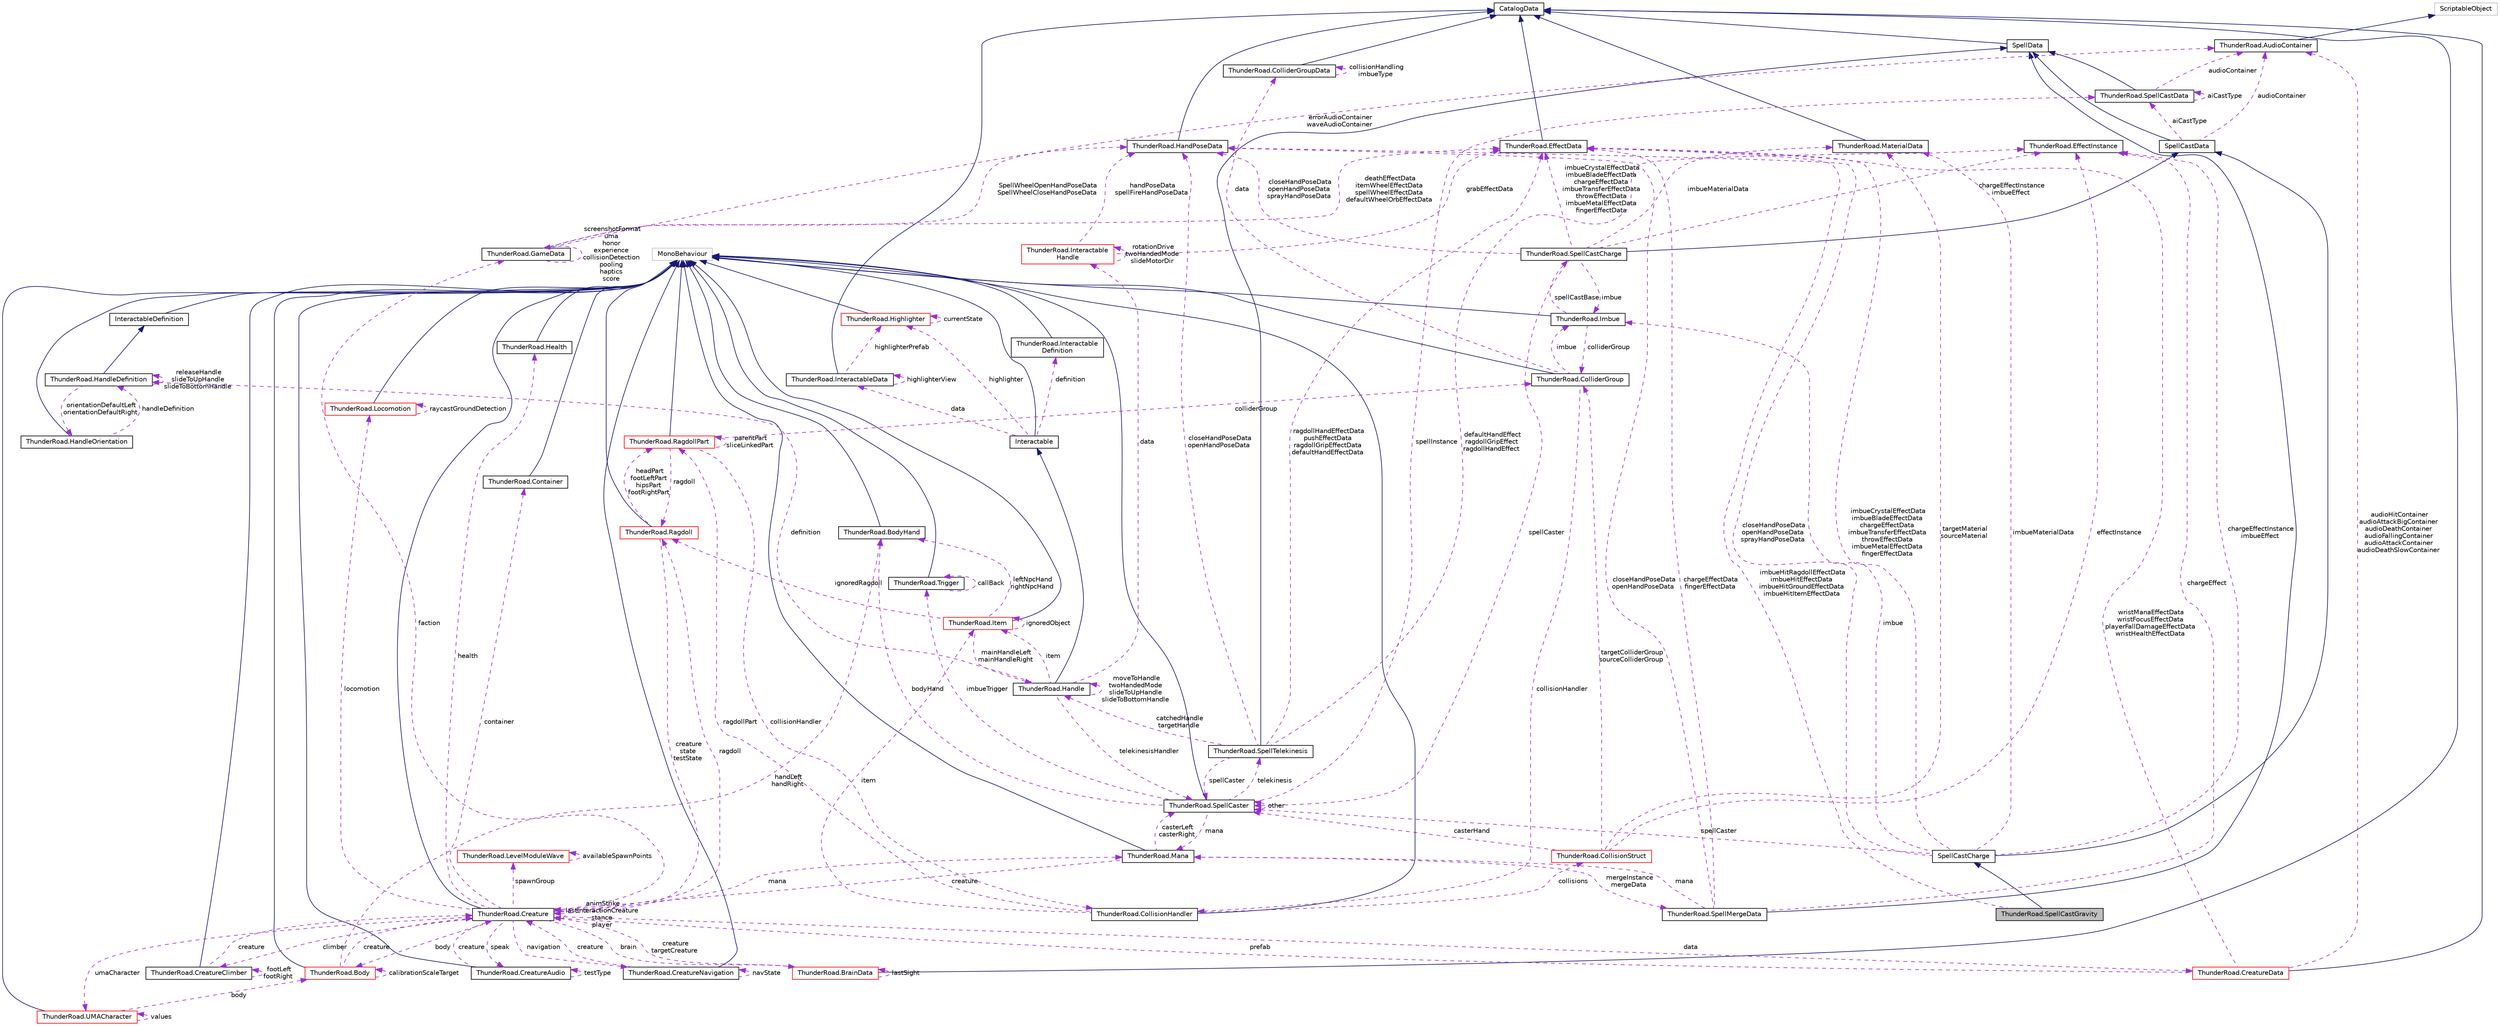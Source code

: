 digraph "ThunderRoad.SpellCastGravity"
{
 // LATEX_PDF_SIZE
  edge [fontname="Helvetica",fontsize="10",labelfontname="Helvetica",labelfontsize="10"];
  node [fontname="Helvetica",fontsize="10",shape=record];
  Node1 [label="ThunderRoad.SpellCastGravity",height=0.2,width=0.4,color="black", fillcolor="grey75", style="filled", fontcolor="black",tooltip="Class SpellCastGravity. Implements the ThunderRoad.SpellCastCharge"];
  Node2 -> Node1 [dir="back",color="midnightblue",fontsize="10",style="solid",fontname="Helvetica"];
  Node2 [label="SpellCastCharge",height=0.2,width=0.4,color="black", fillcolor="white", style="filled",URL="$class_thunder_road_1_1_spell_cast_charge.html",tooltip="Class SpellCastCharge. Implements the ThunderRoad.SpellCastData"];
  Node3 -> Node2 [dir="back",color="midnightblue",fontsize="10",style="solid",fontname="Helvetica"];
  Node3 [label="SpellCastData",height=0.2,width=0.4,color="black", fillcolor="white", style="filled",URL="$class_thunder_road_1_1_spell_cast_data.html",tooltip="Class SpellCastData. Implements the ThunderRoad.SpellData"];
  Node4 -> Node3 [dir="back",color="midnightblue",fontsize="10",style="solid",fontname="Helvetica"];
  Node4 [label="SpellData",height=0.2,width=0.4,color="black", fillcolor="white", style="filled",URL="$class_thunder_road_1_1_spell_data.html",tooltip="Class SpellData. Implements the ThunderRoad.CatalogData"];
  Node5 -> Node4 [dir="back",color="midnightblue",fontsize="10",style="solid",fontname="Helvetica"];
  Node5 [label="CatalogData",height=0.2,width=0.4,color="black", fillcolor="white", style="filled",URL="$class_thunder_road_1_1_catalog_data.html",tooltip="Class CatalogData."];
  Node6 -> Node3 [dir="back",color="darkorchid3",fontsize="10",style="dashed",label=" audioContainer" ,fontname="Helvetica"];
  Node6 [label="ThunderRoad.AudioContainer",height=0.2,width=0.4,color="black", fillcolor="white", style="filled",URL="$class_thunder_road_1_1_audio_container.html",tooltip="Class AudioContainer. Implements the UnityEngine.ScriptableObject"];
  Node7 -> Node6 [dir="back",color="midnightblue",fontsize="10",style="solid",fontname="Helvetica"];
  Node7 [label="ScriptableObject",height=0.2,width=0.4,color="grey75", fillcolor="white", style="filled",tooltip=" "];
  Node8 -> Node3 [dir="back",color="darkorchid3",fontsize="10",style="dashed",label=" aiCastType" ,fontname="Helvetica"];
  Node8 [label="ThunderRoad.SpellCastData",height=0.2,width=0.4,color="black", fillcolor="white", style="filled",URL="$class_thunder_road_1_1_spell_cast_data.html",tooltip="Class SpellCastData. Implements the ThunderRoad.SpellData"];
  Node4 -> Node8 [dir="back",color="midnightblue",fontsize="10",style="solid",fontname="Helvetica"];
  Node6 -> Node8 [dir="back",color="darkorchid3",fontsize="10",style="dashed",label=" audioContainer" ,fontname="Helvetica"];
  Node8 -> Node8 [dir="back",color="darkorchid3",fontsize="10",style="dashed",label=" aiCastType" ,fontname="Helvetica"];
  Node9 -> Node2 [dir="back",color="darkorchid3",fontsize="10",style="dashed",label=" imbueMaterialData" ,fontname="Helvetica"];
  Node9 [label="ThunderRoad.MaterialData",height=0.2,width=0.4,color="black", fillcolor="white", style="filled",URL="$class_thunder_road_1_1_material_data.html",tooltip="Class MaterialData. Implements the ThunderRoad.CatalogData"];
  Node5 -> Node9 [dir="back",color="midnightblue",fontsize="10",style="solid",fontname="Helvetica"];
  Node10 -> Node2 [dir="back",color="darkorchid3",fontsize="10",style="dashed",label=" imbueCrystalEffectData\nimbueBladeEffectData\nchargeEffectData\nimbueTransferEffectData\nthrowEffectData\nimbueMetalEffectData\nfingerEffectData" ,fontname="Helvetica"];
  Node10 [label="ThunderRoad.EffectData",height=0.2,width=0.4,color="black", fillcolor="white", style="filled",URL="$class_thunder_road_1_1_effect_data.html",tooltip="Class EffectData. Implements the ThunderRoad.CatalogData"];
  Node5 -> Node10 [dir="back",color="midnightblue",fontsize="10",style="solid",fontname="Helvetica"];
  Node11 -> Node2 [dir="back",color="darkorchid3",fontsize="10",style="dashed",label=" closeHandPoseData\nopenHandPoseData\nsprayHandPoseData" ,fontname="Helvetica"];
  Node11 [label="ThunderRoad.HandPoseData",height=0.2,width=0.4,color="black", fillcolor="white", style="filled",URL="$class_thunder_road_1_1_hand_pose_data.html",tooltip="Class HandPoseData. Implements the ThunderRoad.CatalogData"];
  Node5 -> Node11 [dir="back",color="midnightblue",fontsize="10",style="solid",fontname="Helvetica"];
  Node12 -> Node2 [dir="back",color="darkorchid3",fontsize="10",style="dashed",label=" spellCaster" ,fontname="Helvetica"];
  Node12 [label="ThunderRoad.SpellCaster",height=0.2,width=0.4,color="black", fillcolor="white", style="filled",URL="$class_thunder_road_1_1_spell_caster.html",tooltip="Class SpellCaster. Implements the UnityEngine.MonoBehaviour"];
  Node13 -> Node12 [dir="back",color="midnightblue",fontsize="10",style="solid",fontname="Helvetica"];
  Node13 [label="MonoBehaviour",height=0.2,width=0.4,color="grey75", fillcolor="white", style="filled",tooltip=" "];
  Node14 -> Node12 [dir="back",color="darkorchid3",fontsize="10",style="dashed",label=" telekinesis" ,fontname="Helvetica"];
  Node14 [label="ThunderRoad.SpellTelekinesis",height=0.2,width=0.4,color="black", fillcolor="white", style="filled",URL="$class_thunder_road_1_1_spell_telekinesis.html",tooltip="Class SpellTelekinesis. Implements the ThunderRoad.SpellData"];
  Node4 -> Node14 [dir="back",color="midnightblue",fontsize="10",style="solid",fontname="Helvetica"];
  Node10 -> Node14 [dir="back",color="darkorchid3",fontsize="10",style="dashed",label=" ragdollHandEffectData\npushEffectData\nragdollGripEffectData\ndefaultHandEffectData" ,fontname="Helvetica"];
  Node11 -> Node14 [dir="back",color="darkorchid3",fontsize="10",style="dashed",label=" closeHandPoseData\nopenHandPoseData" ,fontname="Helvetica"];
  Node12 -> Node14 [dir="back",color="darkorchid3",fontsize="10",style="dashed",label=" spellCaster" ,fontname="Helvetica"];
  Node15 -> Node14 [dir="back",color="darkorchid3",fontsize="10",style="dashed",label=" catchedHandle\ntargetHandle" ,fontname="Helvetica"];
  Node15 [label="ThunderRoad.Handle",height=0.2,width=0.4,color="black", fillcolor="white", style="filled",URL="$class_thunder_road_1_1_handle.html",tooltip="Class Handle. Implements the ThunderRoad.Interactable"];
  Node16 -> Node15 [dir="back",color="midnightblue",fontsize="10",style="solid",fontname="Helvetica"];
  Node16 [label="Interactable",height=0.2,width=0.4,color="black", fillcolor="white", style="filled",URL="$class_thunder_road_1_1_interactable.html",tooltip="Class Interactable. Implements the UnityEngine.MonoBehaviour"];
  Node13 -> Node16 [dir="back",color="midnightblue",fontsize="10",style="solid",fontname="Helvetica"];
  Node17 -> Node16 [dir="back",color="darkorchid3",fontsize="10",style="dashed",label=" highlighter" ,fontname="Helvetica"];
  Node17 [label="ThunderRoad.Highlighter",height=0.2,width=0.4,color="red", fillcolor="white", style="filled",URL="$class_thunder_road_1_1_highlighter.html",tooltip="Class Highlighter. Implements the UnityEngine.MonoBehaviour"];
  Node13 -> Node17 [dir="back",color="midnightblue",fontsize="10",style="solid",fontname="Helvetica"];
  Node17 -> Node17 [dir="back",color="darkorchid3",fontsize="10",style="dashed",label=" currentState" ,fontname="Helvetica"];
  Node20 -> Node16 [dir="back",color="darkorchid3",fontsize="10",style="dashed",label=" data" ,fontname="Helvetica"];
  Node20 [label="ThunderRoad.InteractableData",height=0.2,width=0.4,color="black", fillcolor="white", style="filled",URL="$class_thunder_road_1_1_interactable_data.html",tooltip="Class InteractableData. Implements the ThunderRoad.CatalogData"];
  Node5 -> Node20 [dir="back",color="midnightblue",fontsize="10",style="solid",fontname="Helvetica"];
  Node17 -> Node20 [dir="back",color="darkorchid3",fontsize="10",style="dashed",label=" highlighterPrefab" ,fontname="Helvetica"];
  Node20 -> Node20 [dir="back",color="darkorchid3",fontsize="10",style="dashed",label=" highlighterView" ,fontname="Helvetica"];
  Node21 -> Node16 [dir="back",color="darkorchid3",fontsize="10",style="dashed",label=" definition" ,fontname="Helvetica"];
  Node21 [label="ThunderRoad.Interactable\lDefinition",height=0.2,width=0.4,color="black", fillcolor="white", style="filled",URL="$class_thunder_road_1_1_interactable_definition.html",tooltip="Class InteractableDefinition. Implements the UnityEngine.MonoBehaviour"];
  Node13 -> Node21 [dir="back",color="midnightblue",fontsize="10",style="solid",fontname="Helvetica"];
  Node22 -> Node15 [dir="back",color="darkorchid3",fontsize="10",style="dashed",label=" definition" ,fontname="Helvetica"];
  Node22 [label="ThunderRoad.HandleDefinition",height=0.2,width=0.4,color="black", fillcolor="white", style="filled",URL="$class_thunder_road_1_1_handle_definition.html",tooltip="Class HandleDefinition. Implements the ThunderRoad.InteractableDefinition"];
  Node23 -> Node22 [dir="back",color="midnightblue",fontsize="10",style="solid",fontname="Helvetica"];
  Node23 [label="InteractableDefinition",height=0.2,width=0.4,color="black", fillcolor="white", style="filled",URL="$class_thunder_road_1_1_interactable_definition.html",tooltip="Class InteractableDefinition. Implements the UnityEngine.MonoBehaviour"];
  Node13 -> Node23 [dir="back",color="midnightblue",fontsize="10",style="solid",fontname="Helvetica"];
  Node24 -> Node22 [dir="back",color="darkorchid3",fontsize="10",style="dashed",label=" orientationDefaultLeft\norientationDefaultRight" ,fontname="Helvetica"];
  Node24 [label="ThunderRoad.HandleOrientation",height=0.2,width=0.4,color="black", fillcolor="white", style="filled",URL="$class_thunder_road_1_1_handle_orientation.html",tooltip="Class HandleOrientation. Implements the UnityEngine.MonoBehaviour"];
  Node13 -> Node24 [dir="back",color="midnightblue",fontsize="10",style="solid",fontname="Helvetica"];
  Node22 -> Node24 [dir="back",color="darkorchid3",fontsize="10",style="dashed",label=" handleDefinition" ,fontname="Helvetica"];
  Node22 -> Node22 [dir="back",color="darkorchid3",fontsize="10",style="dashed",label=" releaseHandle\nslideToUpHandle\nslideToBottomHandle" ,fontname="Helvetica"];
  Node25 -> Node15 [dir="back",color="darkorchid3",fontsize="10",style="dashed",label=" data" ,fontname="Helvetica"];
  Node25 [label="ThunderRoad.Interactable\lHandle",height=0.2,width=0.4,color="red", fillcolor="white", style="filled",URL="$class_thunder_road_1_1_interactable_handle.html",tooltip="Class InteractableHandle. Implements the ThunderRoad.InteractableData"];
  Node10 -> Node25 [dir="back",color="darkorchid3",fontsize="10",style="dashed",label=" grabEffectData" ,fontname="Helvetica"];
  Node25 -> Node25 [dir="back",color="darkorchid3",fontsize="10",style="dashed",label=" rotationDrive\ntwoHandedMode\nslideMotorDir" ,fontname="Helvetica"];
  Node11 -> Node25 [dir="back",color="darkorchid3",fontsize="10",style="dashed",label=" handPoseData\nspellFireHandPoseData" ,fontname="Helvetica"];
  Node12 -> Node15 [dir="back",color="darkorchid3",fontsize="10",style="dashed",label=" telekinesisHandler" ,fontname="Helvetica"];
  Node15 -> Node15 [dir="back",color="darkorchid3",fontsize="10",style="dashed",label=" moveToHandle\ntwoHandedMode\nslideToUpHandle\nslideToBottomHandle" ,fontname="Helvetica"];
  Node27 -> Node15 [dir="back",color="darkorchid3",fontsize="10",style="dashed",label=" item" ,fontname="Helvetica"];
  Node27 [label="ThunderRoad.Item",height=0.2,width=0.4,color="red", fillcolor="white", style="filled",URL="$class_thunder_road_1_1_item.html",tooltip="Class Item. Implements the UnityEngine.MonoBehaviour"];
  Node13 -> Node27 [dir="back",color="midnightblue",fontsize="10",style="solid",fontname="Helvetica"];
  Node33 -> Node27 [dir="back",color="darkorchid3",fontsize="10",style="dashed",label=" ignoredRagdoll" ,fontname="Helvetica"];
  Node33 [label="ThunderRoad.Ragdoll",height=0.2,width=0.4,color="red", fillcolor="white", style="filled",URL="$class_thunder_road_1_1_ragdoll.html",tooltip="Class Ragdoll. Implements the UnityEngine.MonoBehaviour"];
  Node13 -> Node33 [dir="back",color="midnightblue",fontsize="10",style="solid",fontname="Helvetica"];
  Node35 -> Node33 [dir="back",color="darkorchid3",fontsize="10",style="dashed",label=" headPart\nfootLeftPart\nhipsPart\nfootRightPart" ,fontname="Helvetica"];
  Node35 [label="ThunderRoad.RagdollPart",height=0.2,width=0.4,color="red", fillcolor="white", style="filled",URL="$class_thunder_road_1_1_ragdoll_part.html",tooltip="Class RagdollPart. Implements the UnityEngine.MonoBehaviour"];
  Node13 -> Node35 [dir="back",color="midnightblue",fontsize="10",style="solid",fontname="Helvetica"];
  Node36 -> Node35 [dir="back",color="darkorchid3",fontsize="10",style="dashed",label=" collisionHandler" ,fontname="Helvetica"];
  Node36 [label="ThunderRoad.CollisionHandler",height=0.2,width=0.4,color="black", fillcolor="white", style="filled",URL="$class_thunder_road_1_1_collision_handler.html",tooltip="Class CollisionHandler. Implements the UnityEngine.MonoBehaviour"];
  Node13 -> Node36 [dir="back",color="midnightblue",fontsize="10",style="solid",fontname="Helvetica"];
  Node35 -> Node36 [dir="back",color="darkorchid3",fontsize="10",style="dashed",label=" ragdollPart" ,fontname="Helvetica"];
  Node37 -> Node36 [dir="back",color="darkorchid3",fontsize="10",style="dashed",label=" collisions" ,fontname="Helvetica"];
  Node37 [label="ThunderRoad.CollisionStruct",height=0.2,width=0.4,color="red", fillcolor="white", style="filled",URL="$struct_thunder_road_1_1_collision_struct.html",tooltip="Struct CollisionStruct"];
  Node9 -> Node37 [dir="back",color="darkorchid3",fontsize="10",style="dashed",label=" targetMaterial\nsourceMaterial" ,fontname="Helvetica"];
  Node12 -> Node37 [dir="back",color="darkorchid3",fontsize="10",style="dashed",label=" casterHand" ,fontname="Helvetica"];
  Node38 -> Node37 [dir="back",color="darkorchid3",fontsize="10",style="dashed",label=" effectInstance" ,fontname="Helvetica"];
  Node38 [label="ThunderRoad.EffectInstance",height=0.2,width=0.4,color="black", fillcolor="white", style="filled",URL="$class_thunder_road_1_1_effect_instance.html",tooltip="Class EffectInstance."];
  Node39 -> Node37 [dir="back",color="darkorchid3",fontsize="10",style="dashed",label=" targetColliderGroup\nsourceColliderGroup" ,fontname="Helvetica"];
  Node39 [label="ThunderRoad.ColliderGroup",height=0.2,width=0.4,color="black", fillcolor="white", style="filled",URL="$class_thunder_road_1_1_collider_group.html",tooltip="Class ColliderGroup. Implements the UnityEngine.MonoBehaviour"];
  Node13 -> Node39 [dir="back",color="midnightblue",fontsize="10",style="solid",fontname="Helvetica"];
  Node36 -> Node39 [dir="back",color="darkorchid3",fontsize="10",style="dashed",label=" collisionHandler" ,fontname="Helvetica"];
  Node40 -> Node39 [dir="back",color="darkorchid3",fontsize="10",style="dashed",label=" data" ,fontname="Helvetica"];
  Node40 [label="ThunderRoad.ColliderGroupData",height=0.2,width=0.4,color="black", fillcolor="white", style="filled",URL="$class_thunder_road_1_1_collider_group_data.html",tooltip="Class ColliderGroupData. Implements the ThunderRoad.CatalogData"];
  Node5 -> Node40 [dir="back",color="midnightblue",fontsize="10",style="solid",fontname="Helvetica"];
  Node40 -> Node40 [dir="back",color="darkorchid3",fontsize="10",style="dashed",label=" collisionHandling\nimbueType" ,fontname="Helvetica"];
  Node41 -> Node39 [dir="back",color="darkorchid3",fontsize="10",style="dashed",label=" imbue" ,fontname="Helvetica"];
  Node41 [label="ThunderRoad.Imbue",height=0.2,width=0.4,color="black", fillcolor="white", style="filled",URL="$class_thunder_road_1_1_imbue.html",tooltip="Class Imbue. Implements the UnityEngine.MonoBehaviour"];
  Node13 -> Node41 [dir="back",color="midnightblue",fontsize="10",style="solid",fontname="Helvetica"];
  Node39 -> Node41 [dir="back",color="darkorchid3",fontsize="10",style="dashed",label=" colliderGroup" ,fontname="Helvetica"];
  Node42 -> Node41 [dir="back",color="darkorchid3",fontsize="10",style="dashed",label=" spellCastBase" ,fontname="Helvetica"];
  Node42 [label="ThunderRoad.SpellCastCharge",height=0.2,width=0.4,color="black", fillcolor="white", style="filled",URL="$class_thunder_road_1_1_spell_cast_charge.html",tooltip="Class SpellCastCharge. Implements the ThunderRoad.SpellCastData"];
  Node3 -> Node42 [dir="back",color="midnightblue",fontsize="10",style="solid",fontname="Helvetica"];
  Node9 -> Node42 [dir="back",color="darkorchid3",fontsize="10",style="dashed",label=" imbueMaterialData" ,fontname="Helvetica"];
  Node10 -> Node42 [dir="back",color="darkorchid3",fontsize="10",style="dashed",label=" imbueCrystalEffectData\nimbueBladeEffectData\nchargeEffectData\nimbueTransferEffectData\nthrowEffectData\nimbueMetalEffectData\nfingerEffectData" ,fontname="Helvetica"];
  Node11 -> Node42 [dir="back",color="darkorchid3",fontsize="10",style="dashed",label=" closeHandPoseData\nopenHandPoseData\nsprayHandPoseData" ,fontname="Helvetica"];
  Node12 -> Node42 [dir="back",color="darkorchid3",fontsize="10",style="dashed",label=" spellCaster" ,fontname="Helvetica"];
  Node41 -> Node42 [dir="back",color="darkorchid3",fontsize="10",style="dashed",label=" imbue" ,fontname="Helvetica"];
  Node38 -> Node42 [dir="back",color="darkorchid3",fontsize="10",style="dashed",label=" chargeEffectInstance\nimbueEffect" ,fontname="Helvetica"];
  Node27 -> Node36 [dir="back",color="darkorchid3",fontsize="10",style="dashed",label=" item" ,fontname="Helvetica"];
  Node35 -> Node35 [dir="back",color="darkorchid3",fontsize="10",style="dashed",label=" parentPart\nsliceLinkedPart" ,fontname="Helvetica"];
  Node33 -> Node35 [dir="back",color="darkorchid3",fontsize="10",style="dashed",label=" ragdoll" ,fontname="Helvetica"];
  Node39 -> Node35 [dir="back",color="darkorchid3",fontsize="10",style="dashed",label=" colliderGroup" ,fontname="Helvetica"];
  Node49 -> Node33 [dir="back",color="darkorchid3",fontsize="10",style="dashed",label=" creature\nstate\ntestState" ,fontname="Helvetica"];
  Node49 [label="ThunderRoad.Creature",height=0.2,width=0.4,color="black", fillcolor="white", style="filled",URL="$class_thunder_road_1_1_creature.html",tooltip="Class Creature. Implements the UnityEngine.MonoBehaviour"];
  Node13 -> Node49 [dir="back",color="midnightblue",fontsize="10",style="solid",fontname="Helvetica"];
  Node50 -> Node49 [dir="back",color="darkorchid3",fontsize="10",style="dashed",label=" climber" ,fontname="Helvetica"];
  Node50 [label="ThunderRoad.CreatureClimber",height=0.2,width=0.4,color="black", fillcolor="white", style="filled",URL="$class_thunder_road_1_1_creature_climber.html",tooltip="Class CreatureClimber. Implements the UnityEngine.MonoBehaviour"];
  Node13 -> Node50 [dir="back",color="midnightblue",fontsize="10",style="solid",fontname="Helvetica"];
  Node50 -> Node50 [dir="back",color="darkorchid3",fontsize="10",style="dashed",label=" footLeft\nfootRight" ,fontname="Helvetica"];
  Node49 -> Node50 [dir="back",color="darkorchid3",fontsize="10",style="dashed",label=" creature" ,fontname="Helvetica"];
  Node51 -> Node49 [dir="back",color="darkorchid3",fontsize="10",style="dashed",label=" health" ,fontname="Helvetica"];
  Node51 [label="ThunderRoad.Health",height=0.2,width=0.4,color="black", fillcolor="white", style="filled",URL="$class_thunder_road_1_1_health.html",tooltip="Class Health. Implements the UnityEngine.MonoBehaviour"];
  Node13 -> Node51 [dir="back",color="midnightblue",fontsize="10",style="solid",fontname="Helvetica"];
  Node52 -> Node49 [dir="back",color="darkorchid3",fontsize="10",style="dashed",label=" faction" ,fontname="Helvetica"];
  Node52 [label="ThunderRoad.GameData",height=0.2,width=0.4,color="black", fillcolor="white", style="filled",URL="$class_thunder_road_1_1_game_data.html",tooltip="Class GameData."];
  Node52 -> Node52 [dir="back",color="darkorchid3",fontsize="10",style="dashed",label=" screenshotFormat\numa\nhonor\nexperience\ncollisionDetection\npooling\nhaptics\nscore" ,fontname="Helvetica"];
  Node10 -> Node52 [dir="back",color="darkorchid3",fontsize="10",style="dashed",label=" deathEffectData\nitemWheelEffectData\nspellWheelEffectData\ndefaultWheelOrbEffectData" ,fontname="Helvetica"];
  Node11 -> Node52 [dir="back",color="darkorchid3",fontsize="10",style="dashed",label=" SpellWheelOpenHandPoseData\nSpellWheelCloseHandPoseData" ,fontname="Helvetica"];
  Node6 -> Node52 [dir="back",color="darkorchid3",fontsize="10",style="dashed",label=" errorAudioContainer\nwaveAudioContainer" ,fontname="Helvetica"];
  Node53 -> Node49 [dir="back",color="darkorchid3",fontsize="10",style="dashed",label=" spawnGroup" ,fontname="Helvetica"];
  Node53 [label="ThunderRoad.LevelModuleWave",height=0.2,width=0.4,color="red", fillcolor="white", style="filled",URL="$class_thunder_road_1_1_level_module_wave.html",tooltip="Class LevelModuleWave. Implements the ThunderRoad.LevelModule"];
  Node53 -> Node53 [dir="back",color="darkorchid3",fontsize="10",style="dashed",label=" availableSpawnPoints" ,fontname="Helvetica"];
  Node56 -> Node49 [dir="back",color="darkorchid3",fontsize="10",style="dashed",label=" data" ,fontname="Helvetica"];
  Node56 [label="ThunderRoad.CreatureData",height=0.2,width=0.4,color="red", fillcolor="white", style="filled",URL="$class_thunder_road_1_1_creature_data.html",tooltip="Class CreatureData. Implements the ThunderRoad.CatalogData"];
  Node5 -> Node56 [dir="back",color="midnightblue",fontsize="10",style="solid",fontname="Helvetica"];
  Node10 -> Node56 [dir="back",color="darkorchid3",fontsize="10",style="dashed",label=" wristManaEffectData\nwristFocusEffectData\nplayerFallDamageEffectData\nwristHealthEffectData" ,fontname="Helvetica"];
  Node6 -> Node56 [dir="back",color="darkorchid3",fontsize="10",style="dashed",label=" audioHitContainer\naudioAttackBigContainer\naudioDeathContainer\naudioFallingContainer\naudioAttackContainer\naudioDeathSlowContainer" ,fontname="Helvetica"];
  Node49 -> Node56 [dir="back",color="darkorchid3",fontsize="10",style="dashed",label=" prefab" ,fontname="Helvetica"];
  Node59 -> Node49 [dir="back",color="darkorchid3",fontsize="10",style="dashed",label=" locomotion" ,fontname="Helvetica"];
  Node59 [label="ThunderRoad.Locomotion",height=0.2,width=0.4,color="red", fillcolor="white", style="filled",URL="$class_thunder_road_1_1_locomotion.html",tooltip="Class Locomotion. Implements the UnityEngine.MonoBehaviour"];
  Node13 -> Node59 [dir="back",color="midnightblue",fontsize="10",style="solid",fontname="Helvetica"];
  Node59 -> Node59 [dir="back",color="darkorchid3",fontsize="10",style="dashed",label=" raycastGroundDetection" ,fontname="Helvetica"];
  Node33 -> Node49 [dir="back",color="darkorchid3",fontsize="10",style="dashed",label=" ragdoll" ,fontname="Helvetica"];
  Node64 -> Node49 [dir="back",color="darkorchid3",fontsize="10",style="dashed",label=" body" ,fontname="Helvetica"];
  Node64 [label="ThunderRoad.Body",height=0.2,width=0.4,color="red", fillcolor="white", style="filled",URL="$class_thunder_road_1_1_body.html",tooltip="Class Body. Implements the UnityEngine.MonoBehaviour"];
  Node13 -> Node64 [dir="back",color="midnightblue",fontsize="10",style="solid",fontname="Helvetica"];
  Node64 -> Node64 [dir="back",color="darkorchid3",fontsize="10",style="dashed",label=" calibrationScaleTarget" ,fontname="Helvetica"];
  Node49 -> Node64 [dir="back",color="darkorchid3",fontsize="10",style="dashed",label=" creature" ,fontname="Helvetica"];
  Node30 -> Node64 [dir="back",color="darkorchid3",fontsize="10",style="dashed",label=" handLeft\nhandRight" ,fontname="Helvetica"];
  Node30 [label="ThunderRoad.BodyHand",height=0.2,width=0.4,color="black", fillcolor="white", style="filled",URL="$class_thunder_road_1_1_body_hand.html",tooltip="Class BodyHand. Implements the UnityEngine.MonoBehaviour"];
  Node13 -> Node30 [dir="back",color="midnightblue",fontsize="10",style="solid",fontname="Helvetica"];
  Node75 -> Node49 [dir="back",color="darkorchid3",fontsize="10",style="dashed",label=" speak" ,fontname="Helvetica"];
  Node75 [label="ThunderRoad.CreatureAudio",height=0.2,width=0.4,color="black", fillcolor="white", style="filled",URL="$class_thunder_road_1_1_creature_audio.html",tooltip="Class CreatureAudio. Implements the UnityEngine.MonoBehaviour"];
  Node13 -> Node75 [dir="back",color="midnightblue",fontsize="10",style="solid",fontname="Helvetica"];
  Node75 -> Node75 [dir="back",color="darkorchid3",fontsize="10",style="dashed",label=" testType" ,fontname="Helvetica"];
  Node49 -> Node75 [dir="back",color="darkorchid3",fontsize="10",style="dashed",label=" creature" ,fontname="Helvetica"];
  Node49 -> Node49 [dir="back",color="darkorchid3",fontsize="10",style="dashed",label=" animStrike\nlastInteractionCreature\nstance\nplayer" ,fontname="Helvetica"];
  Node76 -> Node49 [dir="back",color="darkorchid3",fontsize="10",style="dashed",label=" mana" ,fontname="Helvetica"];
  Node76 [label="ThunderRoad.Mana",height=0.2,width=0.4,color="black", fillcolor="white", style="filled",URL="$class_thunder_road_1_1_mana.html",tooltip="Class Mana. Implements the UnityEngine.MonoBehaviour"];
  Node13 -> Node76 [dir="back",color="midnightblue",fontsize="10",style="solid",fontname="Helvetica"];
  Node77 -> Node76 [dir="back",color="darkorchid3",fontsize="10",style="dashed",label=" mergeInstance\nmergeData" ,fontname="Helvetica"];
  Node77 [label="ThunderRoad.SpellMergeData",height=0.2,width=0.4,color="black", fillcolor="white", style="filled",URL="$class_thunder_road_1_1_spell_merge_data.html",tooltip="Class SpellMergeData. Implements the ThunderRoad.SpellData"];
  Node4 -> Node77 [dir="back",color="midnightblue",fontsize="10",style="solid",fontname="Helvetica"];
  Node10 -> Node77 [dir="back",color="darkorchid3",fontsize="10",style="dashed",label=" chargeEffectData\nfingerEffectData" ,fontname="Helvetica"];
  Node11 -> Node77 [dir="back",color="darkorchid3",fontsize="10",style="dashed",label=" closeHandPoseData\nopenHandPoseData" ,fontname="Helvetica"];
  Node76 -> Node77 [dir="back",color="darkorchid3",fontsize="10",style="dashed",label=" mana" ,fontname="Helvetica"];
  Node38 -> Node77 [dir="back",color="darkorchid3",fontsize="10",style="dashed",label=" chargeEffect" ,fontname="Helvetica"];
  Node12 -> Node76 [dir="back",color="darkorchid3",fontsize="10",style="dashed",label=" casterLeft\ncasterRight" ,fontname="Helvetica"];
  Node49 -> Node76 [dir="back",color="darkorchid3",fontsize="10",style="dashed",label=" creature" ,fontname="Helvetica"];
  Node78 -> Node49 [dir="back",color="darkorchid3",fontsize="10",style="dashed",label=" umaCharacter" ,fontname="Helvetica"];
  Node78 [label="ThunderRoad.UMACharacter",height=0.2,width=0.4,color="red", fillcolor="white", style="filled",URL="$class_thunder_road_1_1_u_m_a_character.html",tooltip="Class UMACharacter. Implements the UnityEngine.MonoBehaviour"];
  Node13 -> Node78 [dir="back",color="midnightblue",fontsize="10",style="solid",fontname="Helvetica"];
  Node64 -> Node78 [dir="back",color="darkorchid3",fontsize="10",style="dashed",label=" body" ,fontname="Helvetica"];
  Node78 -> Node78 [dir="back",color="darkorchid3",fontsize="10",style="dashed",label=" values" ,fontname="Helvetica"];
  Node79 -> Node49 [dir="back",color="darkorchid3",fontsize="10",style="dashed",label=" container" ,fontname="Helvetica"];
  Node79 [label="ThunderRoad.Container",height=0.2,width=0.4,color="black", fillcolor="white", style="filled",URL="$class_thunder_road_1_1_container.html",tooltip="Class Container. Implements the UnityEngine.MonoBehaviour"];
  Node13 -> Node79 [dir="back",color="midnightblue",fontsize="10",style="solid",fontname="Helvetica"];
  Node80 -> Node49 [dir="back",color="darkorchid3",fontsize="10",style="dashed",label=" brain" ,fontname="Helvetica"];
  Node80 [label="ThunderRoad.BrainData",height=0.2,width=0.4,color="red", fillcolor="white", style="filled",URL="$class_thunder_road_1_1_brain_data.html",tooltip="Class BrainData. Implements the ThunderRoad.CatalogData"];
  Node5 -> Node80 [dir="back",color="midnightblue",fontsize="10",style="solid",fontname="Helvetica"];
  Node49 -> Node80 [dir="back",color="darkorchid3",fontsize="10",style="dashed",label=" creature\ntargetCreature" ,fontname="Helvetica"];
  Node80 -> Node80 [dir="back",color="darkorchid3",fontsize="10",style="dashed",label=" lastSight" ,fontname="Helvetica"];
  Node88 -> Node49 [dir="back",color="darkorchid3",fontsize="10",style="dashed",label=" navigation" ,fontname="Helvetica"];
  Node88 [label="ThunderRoad.CreatureNavigation",height=0.2,width=0.4,color="black", fillcolor="white", style="filled",URL="$class_thunder_road_1_1_creature_navigation.html",tooltip="Class CreatureNavigation. Implements the UnityEngine.MonoBehaviour"];
  Node13 -> Node88 [dir="back",color="midnightblue",fontsize="10",style="solid",fontname="Helvetica"];
  Node49 -> Node88 [dir="back",color="darkorchid3",fontsize="10",style="dashed",label=" creature" ,fontname="Helvetica"];
  Node88 -> Node88 [dir="back",color="darkorchid3",fontsize="10",style="dashed",label=" navState" ,fontname="Helvetica"];
  Node15 -> Node27 [dir="back",color="darkorchid3",fontsize="10",style="dashed",label=" mainHandleLeft\nmainHandleRight" ,fontname="Helvetica"];
  Node27 -> Node27 [dir="back",color="darkorchid3",fontsize="10",style="dashed",label=" ignoredObject" ,fontname="Helvetica"];
  Node30 -> Node27 [dir="back",color="darkorchid3",fontsize="10",style="dashed",label=" leftNpcHand\nrightNpcHand" ,fontname="Helvetica"];
  Node38 -> Node14 [dir="back",color="darkorchid3",fontsize="10",style="dashed",label=" defaultHandEffect\nragdollGripEffect\nragdollHandEffect" ,fontname="Helvetica"];
  Node12 -> Node12 [dir="back",color="darkorchid3",fontsize="10",style="dashed",label=" other" ,fontname="Helvetica"];
  Node8 -> Node12 [dir="back",color="darkorchid3",fontsize="10",style="dashed",label=" spellInstance" ,fontname="Helvetica"];
  Node76 -> Node12 [dir="back",color="darkorchid3",fontsize="10",style="dashed",label=" mana" ,fontname="Helvetica"];
  Node94 -> Node12 [dir="back",color="darkorchid3",fontsize="10",style="dashed",label=" imbueTrigger" ,fontname="Helvetica"];
  Node94 [label="ThunderRoad.Trigger",height=0.2,width=0.4,color="black", fillcolor="white", style="filled",URL="$class_thunder_road_1_1_trigger.html",tooltip="Class Trigger. Implements the UnityEngine.MonoBehaviour"];
  Node13 -> Node94 [dir="back",color="midnightblue",fontsize="10",style="solid",fontname="Helvetica"];
  Node94 -> Node94 [dir="back",color="darkorchid3",fontsize="10",style="dashed",label=" callBack" ,fontname="Helvetica"];
  Node30 -> Node12 [dir="back",color="darkorchid3",fontsize="10",style="dashed",label=" bodyHand" ,fontname="Helvetica"];
  Node41 -> Node2 [dir="back",color="darkorchid3",fontsize="10",style="dashed",label=" imbue" ,fontname="Helvetica"];
  Node38 -> Node2 [dir="back",color="darkorchid3",fontsize="10",style="dashed",label=" chargeEffectInstance\nimbueEffect" ,fontname="Helvetica"];
  Node10 -> Node1 [dir="back",color="darkorchid3",fontsize="10",style="dashed",label=" imbueHitRagdollEffectData\nimbueHitEffectData\nimbueHitGroundEffectData\nimbueHitItemEffectData" ,fontname="Helvetica"];
}
